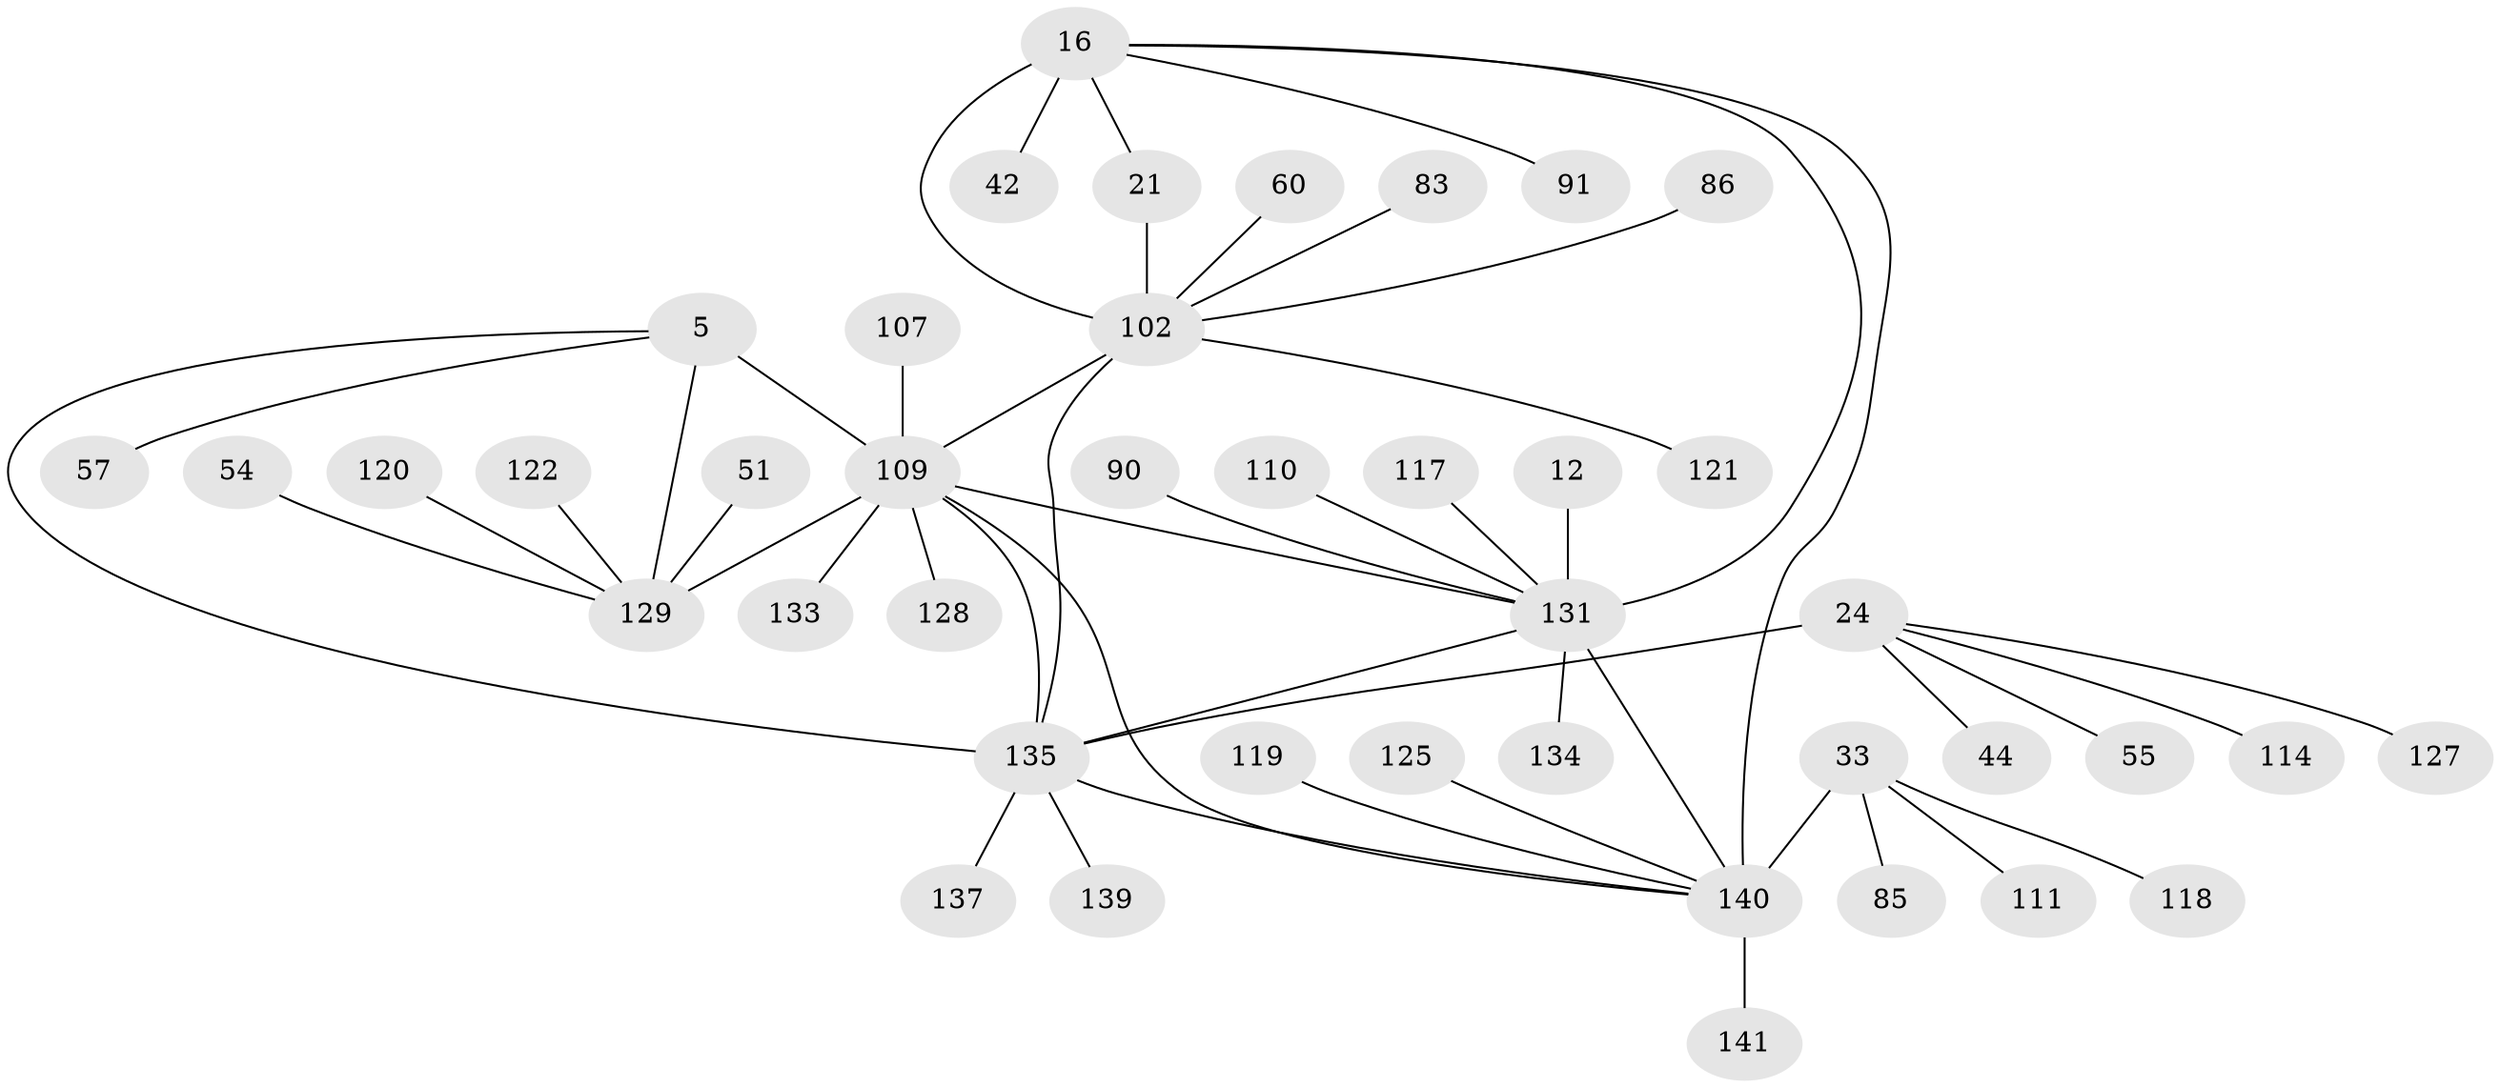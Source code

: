 // original degree distribution, {7: 0.02127659574468085, 11: 0.02127659574468085, 9: 0.05673758865248227, 14: 0.0070921985815602835, 12: 0.014184397163120567, 8: 0.0425531914893617, 10: 0.03546099290780142, 6: 0.03546099290780142, 13: 0.014184397163120567, 1: 0.5957446808510638, 2: 0.11347517730496454, 4: 0.014184397163120567, 3: 0.028368794326241134}
// Generated by graph-tools (version 1.1) at 2025/58/03/04/25 21:58:07]
// undirected, 42 vertices, 50 edges
graph export_dot {
graph [start="1"]
  node [color=gray90,style=filled];
  5 [super="+1"];
  12 [super="+11"];
  16 [super="+15"];
  21 [super="+18"];
  24 [super="+23"];
  33 [super="+31"];
  42;
  44;
  51;
  54;
  55 [super="+46"];
  57;
  60;
  83 [super="+45"];
  85;
  86;
  90 [super="+89"];
  91;
  102 [super="+20+39+47+48+59"];
  107 [super="+92"];
  109 [super="+40+37+38+41+52+53+69+87+99"];
  110;
  111;
  114 [super="+108"];
  117 [super="+66"];
  118;
  119;
  120;
  121;
  122;
  125;
  127;
  128;
  129 [super="+116+7"];
  131 [super="+96+100+10+103+64+65"];
  133;
  134;
  135 [super="+132"];
  137;
  139 [super="+138"];
  140 [super="+98+106+112"];
  141;
  5 -- 57;
  5 -- 109 [weight=6];
  5 -- 129 [weight=4];
  5 -- 135;
  12 -- 131 [weight=10];
  16 -- 21 [weight=4];
  16 -- 42;
  16 -- 91;
  16 -- 102 [weight=6];
  16 -- 131;
  16 -- 140;
  21 -- 102 [weight=6];
  24 -- 44;
  24 -- 127;
  24 -- 55;
  24 -- 114;
  24 -- 135 [weight=10];
  33 -- 111;
  33 -- 85;
  33 -- 118;
  33 -- 140 [weight=10];
  51 -- 129;
  54 -- 129;
  60 -- 102;
  83 -- 102;
  86 -- 102;
  90 -- 131;
  102 -- 109;
  102 -- 121;
  102 -- 135;
  107 -- 109;
  109 -- 128;
  109 -- 133;
  109 -- 140 [weight=3];
  109 -- 129 [weight=6];
  109 -- 131 [weight=2];
  109 -- 135 [weight=2];
  110 -- 131;
  117 -- 131;
  119 -- 140;
  120 -- 129;
  122 -- 129;
  125 -- 140;
  131 -- 134;
  131 -- 140;
  131 -- 135 [weight=2];
  135 -- 137;
  135 -- 139;
  135 -- 140;
  140 -- 141;
}
